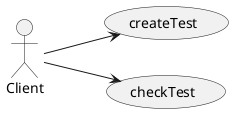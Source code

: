 @startuml
left to right direction

actor Client

Client --> (createTest)
Client --> (checkTest)

@enduml
